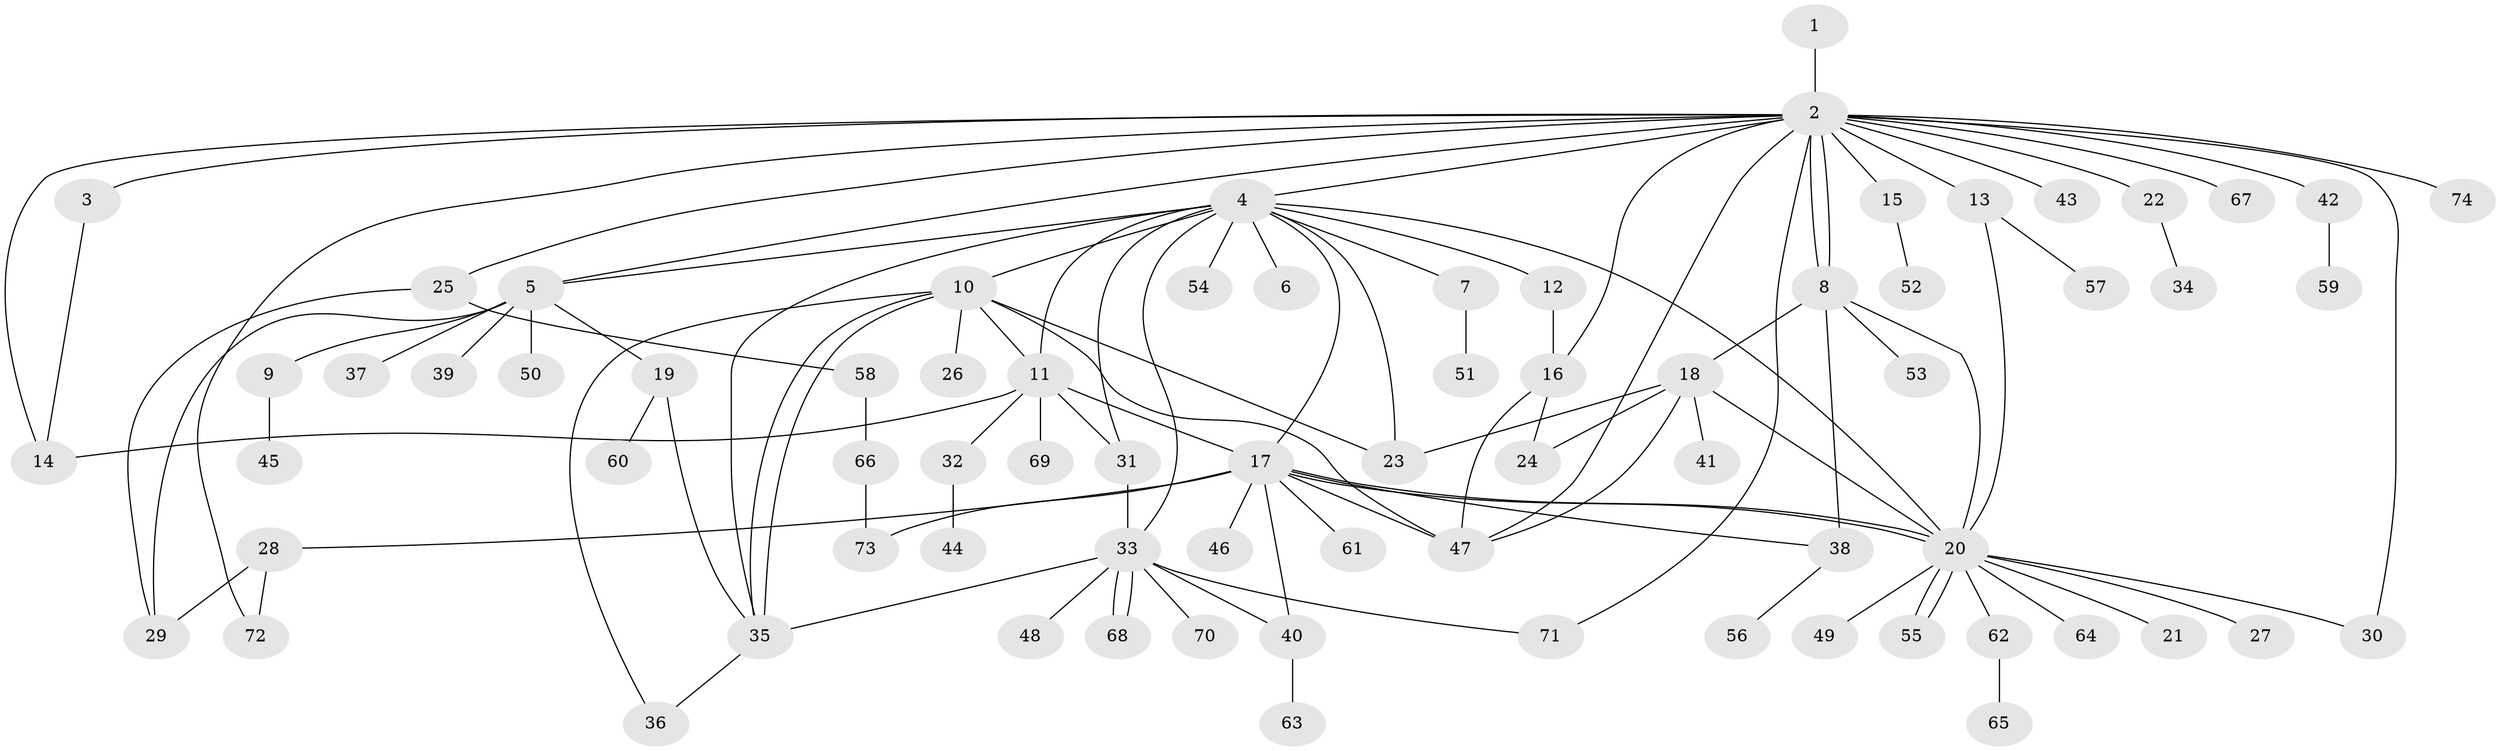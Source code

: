 // Generated by graph-tools (version 1.1) at 2025/11/02/27/25 16:11:09]
// undirected, 74 vertices, 109 edges
graph export_dot {
graph [start="1"]
  node [color=gray90,style=filled];
  1;
  2;
  3;
  4;
  5;
  6;
  7;
  8;
  9;
  10;
  11;
  12;
  13;
  14;
  15;
  16;
  17;
  18;
  19;
  20;
  21;
  22;
  23;
  24;
  25;
  26;
  27;
  28;
  29;
  30;
  31;
  32;
  33;
  34;
  35;
  36;
  37;
  38;
  39;
  40;
  41;
  42;
  43;
  44;
  45;
  46;
  47;
  48;
  49;
  50;
  51;
  52;
  53;
  54;
  55;
  56;
  57;
  58;
  59;
  60;
  61;
  62;
  63;
  64;
  65;
  66;
  67;
  68;
  69;
  70;
  71;
  72;
  73;
  74;
  1 -- 2;
  2 -- 3;
  2 -- 4;
  2 -- 5;
  2 -- 8;
  2 -- 8;
  2 -- 13;
  2 -- 14;
  2 -- 15;
  2 -- 16;
  2 -- 22;
  2 -- 25;
  2 -- 30;
  2 -- 42;
  2 -- 43;
  2 -- 47;
  2 -- 67;
  2 -- 71;
  2 -- 72;
  2 -- 74;
  3 -- 14;
  4 -- 5;
  4 -- 6;
  4 -- 7;
  4 -- 10;
  4 -- 11;
  4 -- 12;
  4 -- 17;
  4 -- 20;
  4 -- 23;
  4 -- 31;
  4 -- 33;
  4 -- 35;
  4 -- 54;
  5 -- 9;
  5 -- 19;
  5 -- 29;
  5 -- 37;
  5 -- 39;
  5 -- 50;
  7 -- 51;
  8 -- 18;
  8 -- 20;
  8 -- 38;
  8 -- 53;
  9 -- 45;
  10 -- 11;
  10 -- 23;
  10 -- 26;
  10 -- 35;
  10 -- 35;
  10 -- 36;
  10 -- 47;
  11 -- 14;
  11 -- 17;
  11 -- 31;
  11 -- 32;
  11 -- 69;
  12 -- 16;
  13 -- 20;
  13 -- 57;
  15 -- 52;
  16 -- 24;
  16 -- 47;
  17 -- 20;
  17 -- 20;
  17 -- 28;
  17 -- 38;
  17 -- 40;
  17 -- 46;
  17 -- 47;
  17 -- 61;
  17 -- 73;
  18 -- 20;
  18 -- 23;
  18 -- 24;
  18 -- 41;
  18 -- 47;
  19 -- 35;
  19 -- 60;
  20 -- 21;
  20 -- 27;
  20 -- 30;
  20 -- 49;
  20 -- 55;
  20 -- 55;
  20 -- 62;
  20 -- 64;
  22 -- 34;
  25 -- 29;
  25 -- 58;
  28 -- 29;
  28 -- 72;
  31 -- 33;
  32 -- 44;
  33 -- 35;
  33 -- 40;
  33 -- 48;
  33 -- 68;
  33 -- 68;
  33 -- 70;
  33 -- 71;
  35 -- 36;
  38 -- 56;
  40 -- 63;
  42 -- 59;
  58 -- 66;
  62 -- 65;
  66 -- 73;
}
